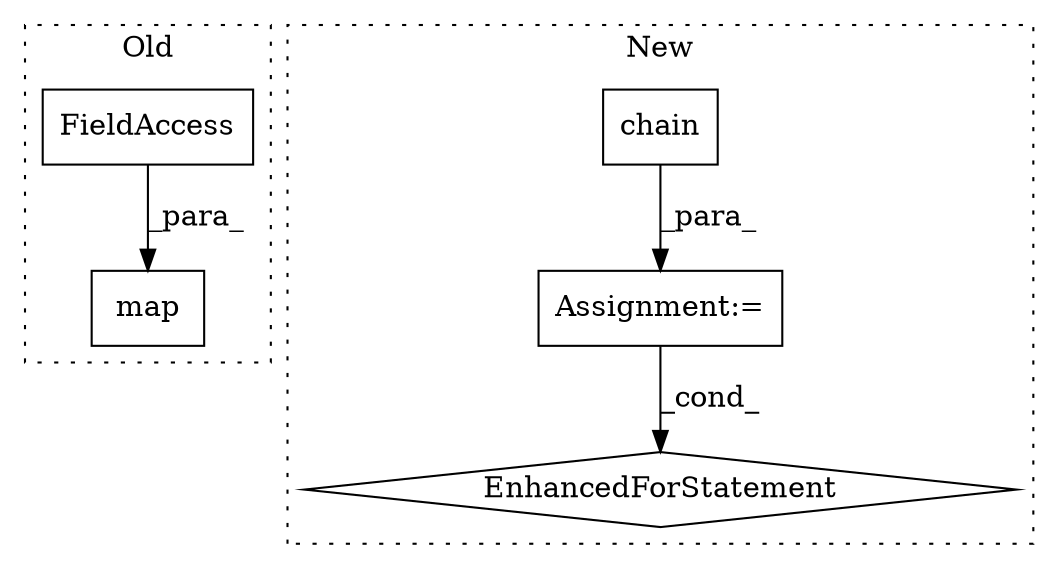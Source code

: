 digraph G {
subgraph cluster0 {
1 [label="map" a="32" s="2948,2997" l="4,1" shape="box"];
3 [label="FieldAccess" a="22" s="2981" l="16" shape="box"];
label = "Old";
style="dotted";
}
subgraph cluster1 {
2 [label="chain" a="32" s="2963,3006" l="6,1" shape="box"];
4 [label="EnhancedForStatement" a="70" s="2885,3007" l="53,2" shape="diamond"];
5 [label="Assignment:=" a="7" s="2885,3007" l="53,2" shape="box"];
label = "New";
style="dotted";
}
2 -> 5 [label="_para_"];
3 -> 1 [label="_para_"];
5 -> 4 [label="_cond_"];
}